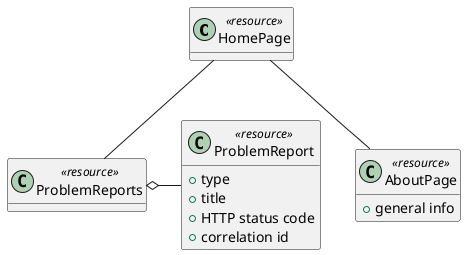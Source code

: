 @startuml
 
class HomePage <<resource>> {
}

class AboutPage <<resource>> {
  +general info
}

class ProblemReports <<resource>> {
}

class ProblemReport <<resource>> {
  +report number (id)
  +type
  +title
  +HTTP status code
  +correlation id
}

HomePage -- AboutPage
HomePage -- ProblemReports
ProblemReports o- ProblemReport

hide methods

@enduml